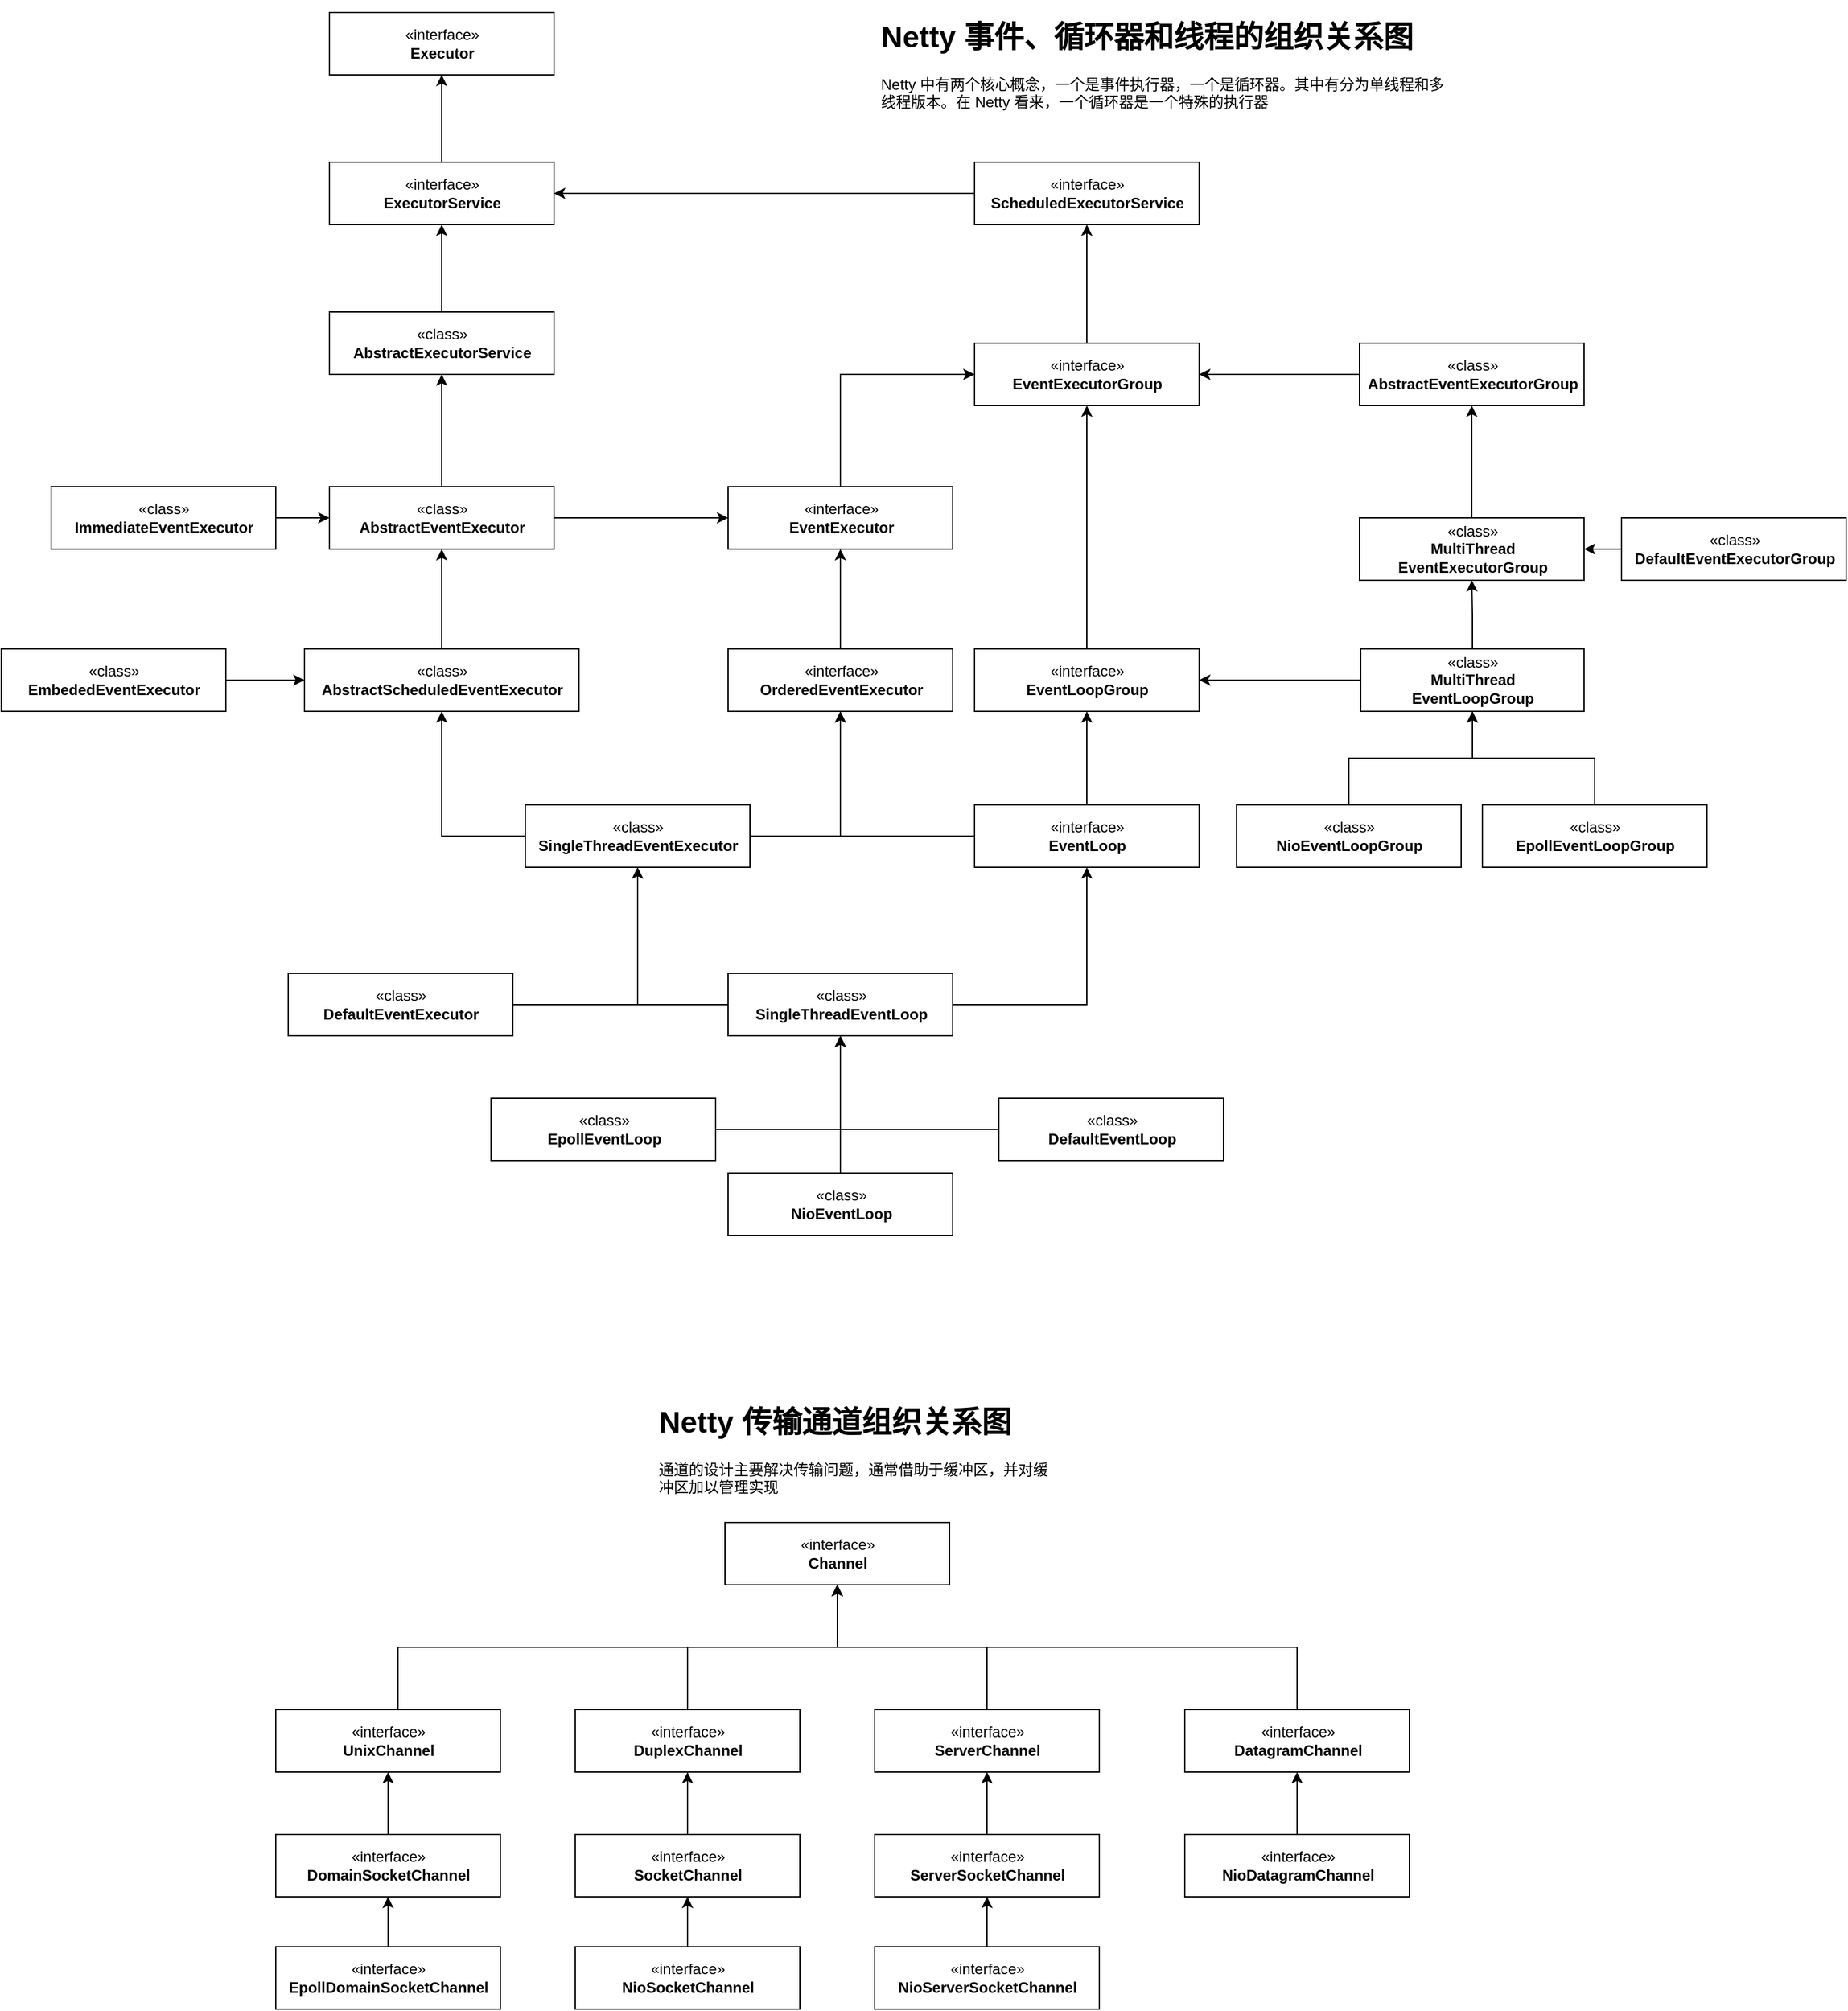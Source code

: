 <mxfile version="12.2.4" pages="1"><diagram id="2BWEpMjKYqIUwYr32FMR" name="Page-1"><mxGraphModel dx="1691" dy="1932" grid="1" gridSize="10" guides="1" tooltips="1" connect="1" arrows="1" fold="1" page="1" pageScale="1" pageWidth="827" pageHeight="1169" math="0" shadow="0"><root><mxCell id="0"/><mxCell id="1" parent="0"/><mxCell id="141" value="" style="group" parent="1" vertex="1" connectable="0"><mxGeometry x="170" y="960" width="908.5" height="490" as="geometry"/></mxCell><mxCell id="104" value="«interface»&lt;br&gt;&lt;b&gt;Channel&lt;br&gt;&lt;/b&gt;" style="html=1;" parent="141" vertex="1"><mxGeometry x="360" y="100" width="180" height="50" as="geometry"/></mxCell><mxCell id="123" value="" style="edgeStyle=orthogonalEdgeStyle;rounded=0;orthogonalLoop=1;jettySize=auto;html=1;exitX=0.544;exitY=0;exitDx=0;exitDy=0;exitPerimeter=0;" parent="141" source="105" target="104" edge="1"><mxGeometry relative="1" as="geometry"/></mxCell><mxCell id="105" value="«interface»&lt;br&gt;&lt;b&gt;UnixChannel&lt;br&gt;&lt;/b&gt;" style="html=1;" parent="141" vertex="1"><mxGeometry y="250" width="180" height="50" as="geometry"/></mxCell><mxCell id="124" value="" style="edgeStyle=orthogonalEdgeStyle;rounded=0;orthogonalLoop=1;jettySize=auto;html=1;" parent="141" source="106" target="104" edge="1"><mxGeometry relative="1" as="geometry"/></mxCell><mxCell id="106" value="«interface»&lt;br&gt;&lt;b&gt;DuplexChannel&lt;br&gt;&lt;/b&gt;" style="html=1;" parent="141" vertex="1"><mxGeometry x="240" y="250" width="180" height="50" as="geometry"/></mxCell><mxCell id="126" value="" style="edgeStyle=orthogonalEdgeStyle;rounded=0;orthogonalLoop=1;jettySize=auto;html=1;exitX=0.5;exitY=0;exitDx=0;exitDy=0;" parent="141" source="107" target="104" edge="1"><mxGeometry relative="1" as="geometry"/></mxCell><mxCell id="107" value="«interface»&lt;br&gt;&lt;b&gt;DatagramChannel&lt;br&gt;&lt;/b&gt;" style="html=1;" parent="141" vertex="1"><mxGeometry x="728.5" y="250" width="180" height="50" as="geometry"/></mxCell><mxCell id="125" value="" style="edgeStyle=orthogonalEdgeStyle;rounded=0;orthogonalLoop=1;jettySize=auto;html=1;" parent="141" source="108" target="104" edge="1"><mxGeometry relative="1" as="geometry"/></mxCell><mxCell id="108" value="«interface»&lt;br&gt;&lt;b&gt;ServerChannel&lt;br&gt;&lt;/b&gt;" style="html=1;" parent="141" vertex="1"><mxGeometry x="480" y="250" width="180" height="50" as="geometry"/></mxCell><mxCell id="121" value="" style="edgeStyle=orthogonalEdgeStyle;rounded=0;orthogonalLoop=1;jettySize=auto;html=1;" parent="141" source="109" target="108" edge="1"><mxGeometry relative="1" as="geometry"/></mxCell><mxCell id="109" value="«interface»&lt;br&gt;&lt;b&gt;ServerSocketChannel&lt;br&gt;&lt;/b&gt;" style="html=1;" parent="141" vertex="1"><mxGeometry x="480" y="350" width="180" height="50" as="geometry"/></mxCell><mxCell id="120" value="" style="edgeStyle=orthogonalEdgeStyle;rounded=0;orthogonalLoop=1;jettySize=auto;html=1;" parent="141" source="110" target="109" edge="1"><mxGeometry relative="1" as="geometry"/></mxCell><mxCell id="110" value="«interface»&lt;br&gt;&lt;b&gt;NioServerSocketChannel&lt;br&gt;&lt;/b&gt;" style="html=1;" parent="141" vertex="1"><mxGeometry x="480" y="440" width="180" height="50" as="geometry"/></mxCell><mxCell id="119" value="" style="edgeStyle=orthogonalEdgeStyle;rounded=0;orthogonalLoop=1;jettySize=auto;html=1;" parent="141" source="111" target="106" edge="1"><mxGeometry relative="1" as="geometry"/></mxCell><mxCell id="111" value="«interface»&lt;br&gt;&lt;b&gt;SocketChannel&lt;br&gt;&lt;/b&gt;" style="html=1;" parent="141" vertex="1"><mxGeometry x="240" y="350" width="180" height="50" as="geometry"/></mxCell><mxCell id="118" value="" style="edgeStyle=orthogonalEdgeStyle;rounded=0;orthogonalLoop=1;jettySize=auto;html=1;" parent="141" source="112" target="111" edge="1"><mxGeometry relative="1" as="geometry"/></mxCell><mxCell id="112" value="«interface»&lt;br&gt;&lt;b&gt;NioSocketChannel&lt;br&gt;&lt;/b&gt;" style="html=1;" parent="141" vertex="1"><mxGeometry x="240" y="440" width="180" height="50" as="geometry"/></mxCell><mxCell id="122" value="" style="edgeStyle=orthogonalEdgeStyle;rounded=0;orthogonalLoop=1;jettySize=auto;html=1;" parent="141" source="113" target="107" edge="1"><mxGeometry relative="1" as="geometry"/></mxCell><mxCell id="113" value="«interface»&lt;br&gt;&lt;b&gt;NioDatagramChannel&lt;br&gt;&lt;/b&gt;" style="html=1;" parent="141" vertex="1"><mxGeometry x="728.5" y="350" width="180" height="50" as="geometry"/></mxCell><mxCell id="117" value="" style="edgeStyle=orthogonalEdgeStyle;rounded=0;orthogonalLoop=1;jettySize=auto;html=1;" parent="141" source="114" target="105" edge="1"><mxGeometry relative="1" as="geometry"/></mxCell><mxCell id="114" value="«interface»&lt;br&gt;&lt;b&gt;DomainSocketChannel&lt;br&gt;&lt;/b&gt;" style="html=1;" parent="141" vertex="1"><mxGeometry y="350" width="180" height="50" as="geometry"/></mxCell><mxCell id="116" value="" style="edgeStyle=orthogonalEdgeStyle;rounded=0;orthogonalLoop=1;jettySize=auto;html=1;" parent="141" source="115" target="114" edge="1"><mxGeometry relative="1" as="geometry"/></mxCell><mxCell id="115" value="«interface»&lt;br&gt;&lt;b&gt;EpollDomainSocketChannel&lt;br&gt;&lt;/b&gt;" style="html=1;" parent="141" vertex="1"><mxGeometry y="440" width="180" height="50" as="geometry"/></mxCell><mxCell id="130" value="&lt;h1&gt;Netty 传输通道组织关系图&lt;/h1&gt;&lt;p&gt;通道的设计主要解决传输问题，通常借助于缓冲区，并对缓冲区加以管理实现&lt;/p&gt;" style="text;html=1;strokeColor=none;fillColor=none;spacing=5;spacingTop=-20;whiteSpace=wrap;overflow=hidden;rounded=0;" parent="141" vertex="1"><mxGeometry x="301.5" width="320" height="90" as="geometry"/></mxCell><mxCell id="142" value="" style="group" parent="1" vertex="1" connectable="0"><mxGeometry x="-50" y="-150" width="1478.5" height="980" as="geometry"/></mxCell><mxCell id="2" value="«interface»&lt;br&gt;&lt;b&gt;Executor&lt;/b&gt;" style="html=1;" parent="142" vertex="1"><mxGeometry x="263" width="180" height="50" as="geometry"/></mxCell><mxCell id="5" value="" style="edgeStyle=orthogonalEdgeStyle;rounded=0;orthogonalLoop=1;jettySize=auto;html=1;" parent="142" source="3" target="2" edge="1"><mxGeometry relative="1" as="geometry"/></mxCell><mxCell id="3" value="«interface»&lt;br&gt;&lt;b&gt;ExecutorService&lt;/b&gt;" style="html=1;" parent="142" vertex="1"><mxGeometry x="263" y="120" width="180" height="50" as="geometry"/></mxCell><mxCell id="102" value="" style="edgeStyle=orthogonalEdgeStyle;rounded=0;orthogonalLoop=1;jettySize=auto;html=1;" parent="142" source="4" target="3" edge="1"><mxGeometry relative="1" as="geometry"><mxPoint x="700" y="155" as="targetPoint"/></mxGeometry></mxCell><mxCell id="4" value="«interface»&lt;br&gt;&lt;b&gt;ScheduledExecutorService&lt;/b&gt;" style="html=1;" parent="142" vertex="1"><mxGeometry x="780" y="120" width="180" height="50" as="geometry"/></mxCell><mxCell id="100" value="" style="edgeStyle=orthogonalEdgeStyle;rounded=0;orthogonalLoop=1;jettySize=auto;html=1;" parent="142" source="8" target="4" edge="1"><mxGeometry relative="1" as="geometry"/></mxCell><mxCell id="8" value="«interface»&lt;br&gt;&lt;b&gt;EventExecutorGroup&lt;br&gt;&lt;/b&gt;" style="html=1;" parent="142" vertex="1"><mxGeometry x="780" y="265" width="180" height="50" as="geometry"/></mxCell><mxCell id="16" value="" style="edgeStyle=orthogonalEdgeStyle;rounded=0;orthogonalLoop=1;jettySize=auto;html=1;entryX=0;entryY=0.5;entryDx=0;entryDy=0;exitX=0.5;exitY=0;exitDx=0;exitDy=0;" parent="142" source="9" target="8" edge="1"><mxGeometry relative="1" as="geometry"/></mxCell><mxCell id="9" value="«interface»&lt;br&gt;&lt;b&gt;EventExecutor&lt;br&gt;&lt;/b&gt;" style="html=1;" parent="142" vertex="1"><mxGeometry x="582.5" y="380" width="180" height="50" as="geometry"/></mxCell><mxCell id="133" value="" style="edgeStyle=orthogonalEdgeStyle;rounded=0;orthogonalLoop=1;jettySize=auto;html=1;" parent="142" source="10" target="8" edge="1"><mxGeometry relative="1" as="geometry"/></mxCell><mxCell id="10" value="«interface»&lt;br&gt;&lt;b&gt;EventLoopGroup&lt;br&gt;&lt;/b&gt;" style="html=1;" parent="142" vertex="1"><mxGeometry x="780" y="510" width="180" height="50" as="geometry"/></mxCell><mxCell id="19" value="" style="edgeStyle=orthogonalEdgeStyle;rounded=0;orthogonalLoop=1;jettySize=auto;html=1;" parent="142" source="11" target="9" edge="1"><mxGeometry relative="1" as="geometry"/></mxCell><mxCell id="11" value="«interface»&lt;br&gt;&lt;b&gt;OrderedEventExecutor&lt;br&gt;&lt;/b&gt;" style="html=1;" parent="142" vertex="1"><mxGeometry x="582.5" y="510" width="180" height="50" as="geometry"/></mxCell><mxCell id="18" value="" style="edgeStyle=orthogonalEdgeStyle;rounded=0;orthogonalLoop=1;jettySize=auto;html=1;" parent="142" source="12" target="10" edge="1"><mxGeometry relative="1" as="geometry"/></mxCell><mxCell id="42" value="" style="edgeStyle=orthogonalEdgeStyle;rounded=0;orthogonalLoop=1;jettySize=auto;html=1;" parent="142" source="12" target="11" edge="1"><mxGeometry relative="1" as="geometry"><mxPoint x="570" y="905" as="targetPoint"/></mxGeometry></mxCell><mxCell id="12" value="«interface»&lt;br&gt;&lt;b&gt;EventLoop&lt;br&gt;&lt;/b&gt;" style="html=1;" parent="142" vertex="1"><mxGeometry x="780" y="635" width="180" height="50" as="geometry"/></mxCell><mxCell id="32" value="" style="edgeStyle=orthogonalEdgeStyle;rounded=0;orthogonalLoop=1;jettySize=auto;html=1;" parent="142" source="25" target="3" edge="1"><mxGeometry relative="1" as="geometry"><mxPoint x="423" y="360" as="targetPoint"/></mxGeometry></mxCell><mxCell id="25" value="«class»&lt;br&gt;&lt;b&gt;AbstractExecutorService&lt;/b&gt;" style="html=1;" parent="142" vertex="1"><mxGeometry x="263" y="240" width="180" height="50" as="geometry"/></mxCell><mxCell id="33" value="" style="edgeStyle=orthogonalEdgeStyle;rounded=0;orthogonalLoop=1;jettySize=auto;html=1;" parent="142" source="26" target="25" edge="1"><mxGeometry relative="1" as="geometry"/></mxCell><mxCell id="40" value="" style="edgeStyle=orthogonalEdgeStyle;rounded=0;orthogonalLoop=1;jettySize=auto;html=1;entryX=0;entryY=0.5;entryDx=0;entryDy=0;" parent="142" source="26" target="9" edge="1"><mxGeometry relative="1" as="geometry"><mxPoint x="370" y="815" as="targetPoint"/></mxGeometry></mxCell><mxCell id="26" value="«class»&lt;br&gt;&lt;b&gt;AbstractEventExecutor&lt;/b&gt;" style="html=1;" parent="142" vertex="1"><mxGeometry x="263" y="380" width="180" height="50" as="geometry"/></mxCell><mxCell id="34" value="" style="edgeStyle=orthogonalEdgeStyle;rounded=0;orthogonalLoop=1;jettySize=auto;html=1;" parent="142" source="27" target="26" edge="1"><mxGeometry relative="1" as="geometry"/></mxCell><mxCell id="27" value="«class»&lt;br&gt;&lt;b&gt;AbstractScheduledEventExecutor&lt;/b&gt;" style="html=1;" parent="142" vertex="1"><mxGeometry x="243" y="510" width="220" height="50" as="geometry"/></mxCell><mxCell id="35" value="" style="edgeStyle=orthogonalEdgeStyle;rounded=0;orthogonalLoop=1;jettySize=auto;html=1;exitX=0;exitY=0.5;exitDx=0;exitDy=0;" parent="142" source="28" target="27" edge="1"><mxGeometry relative="1" as="geometry"/></mxCell><mxCell id="94" value="" style="edgeStyle=orthogonalEdgeStyle;rounded=0;orthogonalLoop=1;jettySize=auto;html=1;entryX=0.5;entryY=1;entryDx=0;entryDy=0;exitX=1;exitY=0.5;exitDx=0;exitDy=0;" parent="142" source="28" target="11" edge="1"><mxGeometry relative="1" as="geometry"><mxPoint x="410" y="825" as="targetPoint"/></mxGeometry></mxCell><mxCell id="28" value="«class»&lt;br&gt;&lt;b&gt;SingleThreadEventExecutor&lt;br&gt;&lt;/b&gt;" style="html=1;" parent="142" vertex="1"><mxGeometry x="420" y="635" width="180" height="50" as="geometry"/></mxCell><mxCell id="36" value="" style="edgeStyle=orthogonalEdgeStyle;rounded=0;orthogonalLoop=1;jettySize=auto;html=1;exitX=0;exitY=0.5;exitDx=0;exitDy=0;" parent="142" source="29" target="28" edge="1"><mxGeometry relative="1" as="geometry"/></mxCell><mxCell id="44" value="" style="edgeStyle=orthogonalEdgeStyle;rounded=0;orthogonalLoop=1;jettySize=auto;html=1;" parent="142" source="29" target="12" edge="1"><mxGeometry relative="1" as="geometry"><mxPoint x="740" y="1205" as="targetPoint"/></mxGeometry></mxCell><mxCell id="29" value="«class»&lt;br&gt;&lt;b&gt;SingleThreadEventLoop&lt;br&gt;&lt;/b&gt;" style="html=1;" parent="142" vertex="1"><mxGeometry x="582.5" y="770" width="180" height="50" as="geometry"/></mxCell><mxCell id="37" value="" style="edgeStyle=orthogonalEdgeStyle;rounded=0;orthogonalLoop=1;jettySize=auto;html=1;" parent="142" source="30" target="29" edge="1"><mxGeometry relative="1" as="geometry"/></mxCell><mxCell id="30" value="«class»&lt;br&gt;&lt;b&gt;NioEventLoop&lt;br&gt;&lt;/b&gt;" style="html=1;" parent="142" vertex="1"><mxGeometry x="582.5" y="930" width="180" height="50" as="geometry"/></mxCell><mxCell id="49" value="" style="edgeStyle=orthogonalEdgeStyle;rounded=0;orthogonalLoop=1;jettySize=auto;html=1;" parent="142" source="47" target="8" edge="1"><mxGeometry relative="1" as="geometry"><mxPoint x="770" y="590" as="targetPoint"/></mxGeometry></mxCell><mxCell id="47" value="«class»&lt;br&gt;&lt;b&gt;AbstractEventExecutorGroup&lt;br&gt;&lt;/b&gt;" style="html=1;" parent="142" vertex="1"><mxGeometry x="1088.5" y="265" width="180" height="50" as="geometry"/></mxCell><mxCell id="55" value="" style="edgeStyle=orthogonalEdgeStyle;rounded=0;orthogonalLoop=1;jettySize=auto;html=1;" parent="142" source="50" target="47" edge="1"><mxGeometry relative="1" as="geometry"/></mxCell><mxCell id="50" value="«class»&lt;br&gt;&lt;b&gt;MultiThread&lt;br&gt;EventExecutorGroup&lt;br&gt;&lt;/b&gt;" style="html=1;" parent="142" vertex="1"><mxGeometry x="1088.5" y="405" width="180" height="50" as="geometry"/></mxCell><mxCell id="56" value="" style="edgeStyle=orthogonalEdgeStyle;rounded=0;orthogonalLoop=1;jettySize=auto;html=1;" parent="142" source="51" target="50" edge="1"><mxGeometry relative="1" as="geometry"/></mxCell><mxCell id="140" value="" style="edgeStyle=orthogonalEdgeStyle;rounded=0;orthogonalLoop=1;jettySize=auto;html=1;" parent="142" source="51" target="10" edge="1"><mxGeometry relative="1" as="geometry"><mxPoint x="1009.5" y="535" as="targetPoint"/></mxGeometry></mxCell><mxCell id="51" value="«class»&lt;br&gt;&lt;b&gt;MultiThread&lt;br&gt;EventLoopGroup&lt;br&gt;&lt;/b&gt;" style="html=1;" parent="142" vertex="1"><mxGeometry x="1089.5" y="510" width="179" height="50" as="geometry"/></mxCell><mxCell id="70" value="" style="edgeStyle=orthogonalEdgeStyle;rounded=0;orthogonalLoop=1;jettySize=auto;html=1;" parent="142" source="52" target="51" edge="1"><mxGeometry relative="1" as="geometry"/></mxCell><mxCell id="52" value="«class»&lt;br&gt;&lt;b&gt;NioEventLoopGroup&lt;br&gt;&lt;/b&gt;" style="html=1;" parent="142" vertex="1"><mxGeometry x="990" y="635" width="180" height="50" as="geometry"/></mxCell><mxCell id="65" value="" style="edgeStyle=orthogonalEdgeStyle;rounded=0;orthogonalLoop=1;jettySize=auto;html=1;" parent="142" source="61" target="28" edge="1"><mxGeometry relative="1" as="geometry"><mxPoint x="170" y="1070" as="targetPoint"/></mxGeometry></mxCell><mxCell id="61" value="«class»&lt;br&gt;&lt;b&gt;DefaultEventExecutor&lt;br&gt;&lt;/b&gt;" style="html=1;" parent="142" vertex="1"><mxGeometry x="230" y="770" width="180" height="50" as="geometry"/></mxCell><mxCell id="67" value="" style="edgeStyle=orthogonalEdgeStyle;rounded=0;orthogonalLoop=1;jettySize=auto;html=1;" parent="142" source="66" target="50" edge="1"><mxGeometry relative="1" as="geometry"/></mxCell><mxCell id="66" value="«class»&lt;br&gt;&lt;b&gt;DefaultEventExecutorGroup&lt;br&gt;&lt;/b&gt;" style="html=1;" parent="142" vertex="1"><mxGeometry x="1298.5" y="405" width="180" height="50" as="geometry"/></mxCell><mxCell id="90" value="" style="edgeStyle=orthogonalEdgeStyle;rounded=0;orthogonalLoop=1;jettySize=auto;html=1;" parent="142" source="71" target="26" edge="1"><mxGeometry relative="1" as="geometry"/></mxCell><mxCell id="71" value="«class»&lt;br&gt;&lt;b&gt;ImmediateEventExecutor&lt;/b&gt;" style="html=1;" parent="142" vertex="1"><mxGeometry x="40" y="380" width="180" height="50" as="geometry"/></mxCell><mxCell id="77" value="" style="edgeStyle=orthogonalEdgeStyle;rounded=0;orthogonalLoop=1;jettySize=auto;html=1;" parent="142" source="76" target="27" edge="1"><mxGeometry relative="1" as="geometry"/></mxCell><mxCell id="76" value="«class»&lt;br&gt;&lt;b&gt;EmbededEventExecutor&lt;/b&gt;" style="html=1;" parent="142" vertex="1"><mxGeometry y="510" width="180" height="50" as="geometry"/></mxCell><mxCell id="81" value="" style="edgeStyle=orthogonalEdgeStyle;rounded=0;orthogonalLoop=1;jettySize=auto;html=1;" parent="142" source="78" target="29" edge="1"><mxGeometry relative="1" as="geometry"/></mxCell><mxCell id="78" value="«class»&lt;br&gt;&lt;b&gt;EpollEventLoop&lt;br&gt;&lt;/b&gt;" style="html=1;" parent="142" vertex="1"><mxGeometry x="392.5" y="870" width="180" height="50" as="geometry"/></mxCell><mxCell id="83" value="" style="edgeStyle=orthogonalEdgeStyle;rounded=0;orthogonalLoop=1;jettySize=auto;html=1;" parent="142" source="82" target="29" edge="1"><mxGeometry relative="1" as="geometry"/></mxCell><mxCell id="82" value="«class»&lt;br&gt;&lt;b&gt;DefaultEventLoop&lt;br&gt;&lt;/b&gt;" style="html=1;" parent="142" vertex="1"><mxGeometry x="799.5" y="870" width="180" height="50" as="geometry"/></mxCell><mxCell id="87" value="" style="edgeStyle=orthogonalEdgeStyle;rounded=0;orthogonalLoop=1;jettySize=auto;html=1;" parent="142" source="84" target="51" edge="1"><mxGeometry relative="1" as="geometry"/></mxCell><mxCell id="84" value="«class»&lt;br&gt;&lt;b&gt;EpollEventLoopGroup&lt;br&gt;&lt;/b&gt;" style="html=1;" parent="142" vertex="1"><mxGeometry x="1187" y="635" width="180" height="50" as="geometry"/></mxCell><mxCell id="103" value="&lt;h1&gt;Netty 事件、循环器和线程的组织关系图&lt;/h1&gt;&lt;p&gt;Netty 中有两个核心概念，一个是事件执行器，一个是循环器。其中有分为单线程和多线程版本。在 Netty 看来，一个循环器是一个特殊的执行器&lt;/p&gt;" style="text;html=1;strokeColor=none;fillColor=none;spacing=5;spacingTop=-20;whiteSpace=wrap;overflow=hidden;rounded=0;" parent="142" vertex="1"><mxGeometry x="700" width="460" height="110" as="geometry"/></mxCell></root></mxGraphModel></diagram></mxfile>